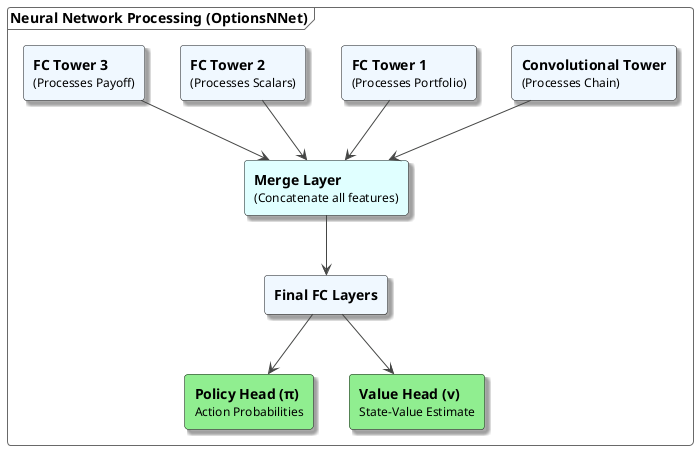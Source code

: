 @startuml
!theme vibrant
skinparam rectangle {
    shadowing true
    borderRadius 10
    stereoTypeFontSize 0
}
skinparam database {
    shadowing true
    stereoTypeFontSize 0
}
frame "Neural Network Processing (OptionsNNet)" {
    rectangle "<b>Convolutional Tower</b>\n<size:12>(Processes Chain)" as ConvTower #AliceBlue
    rectangle "<b>FC Tower 1</b>\n<size:12>(Processes Portfolio)" as FCTower1 #AliceBlue
    rectangle "<b>FC Tower 2</b>\n<size:12>(Processes Scalars)" as FCTower2 #AliceBlue
    rectangle "<b>FC Tower 3</b>\n<size:12>(Processes Payoff)" as FCTower3 #AliceBlue
    rectangle "<b>Merge Layer</b>\n<size:12>(Concatenate all features)" as Merge #LightCyan
    rectangle "<b>Final FC Layers</b>" as FinalLayers #AliceBlue
    rectangle "<b>Policy Head (π)</b>\n<size:12>Action Probabilities" as PolicyHead #LightGreen
    rectangle "<b>Value Head (v)</b>\n<size:12>State-Value Estimate" as ValueHead #LightGreen

    ConvTower --> Merge
    FCTower1 --> Merge
    FCTower2 --> Merge
    FCTower3 --> Merge
    Merge --> FinalLayers
    FinalLayers --> PolicyHead
    FinalLayers --> ValueHead
}
@enduml
